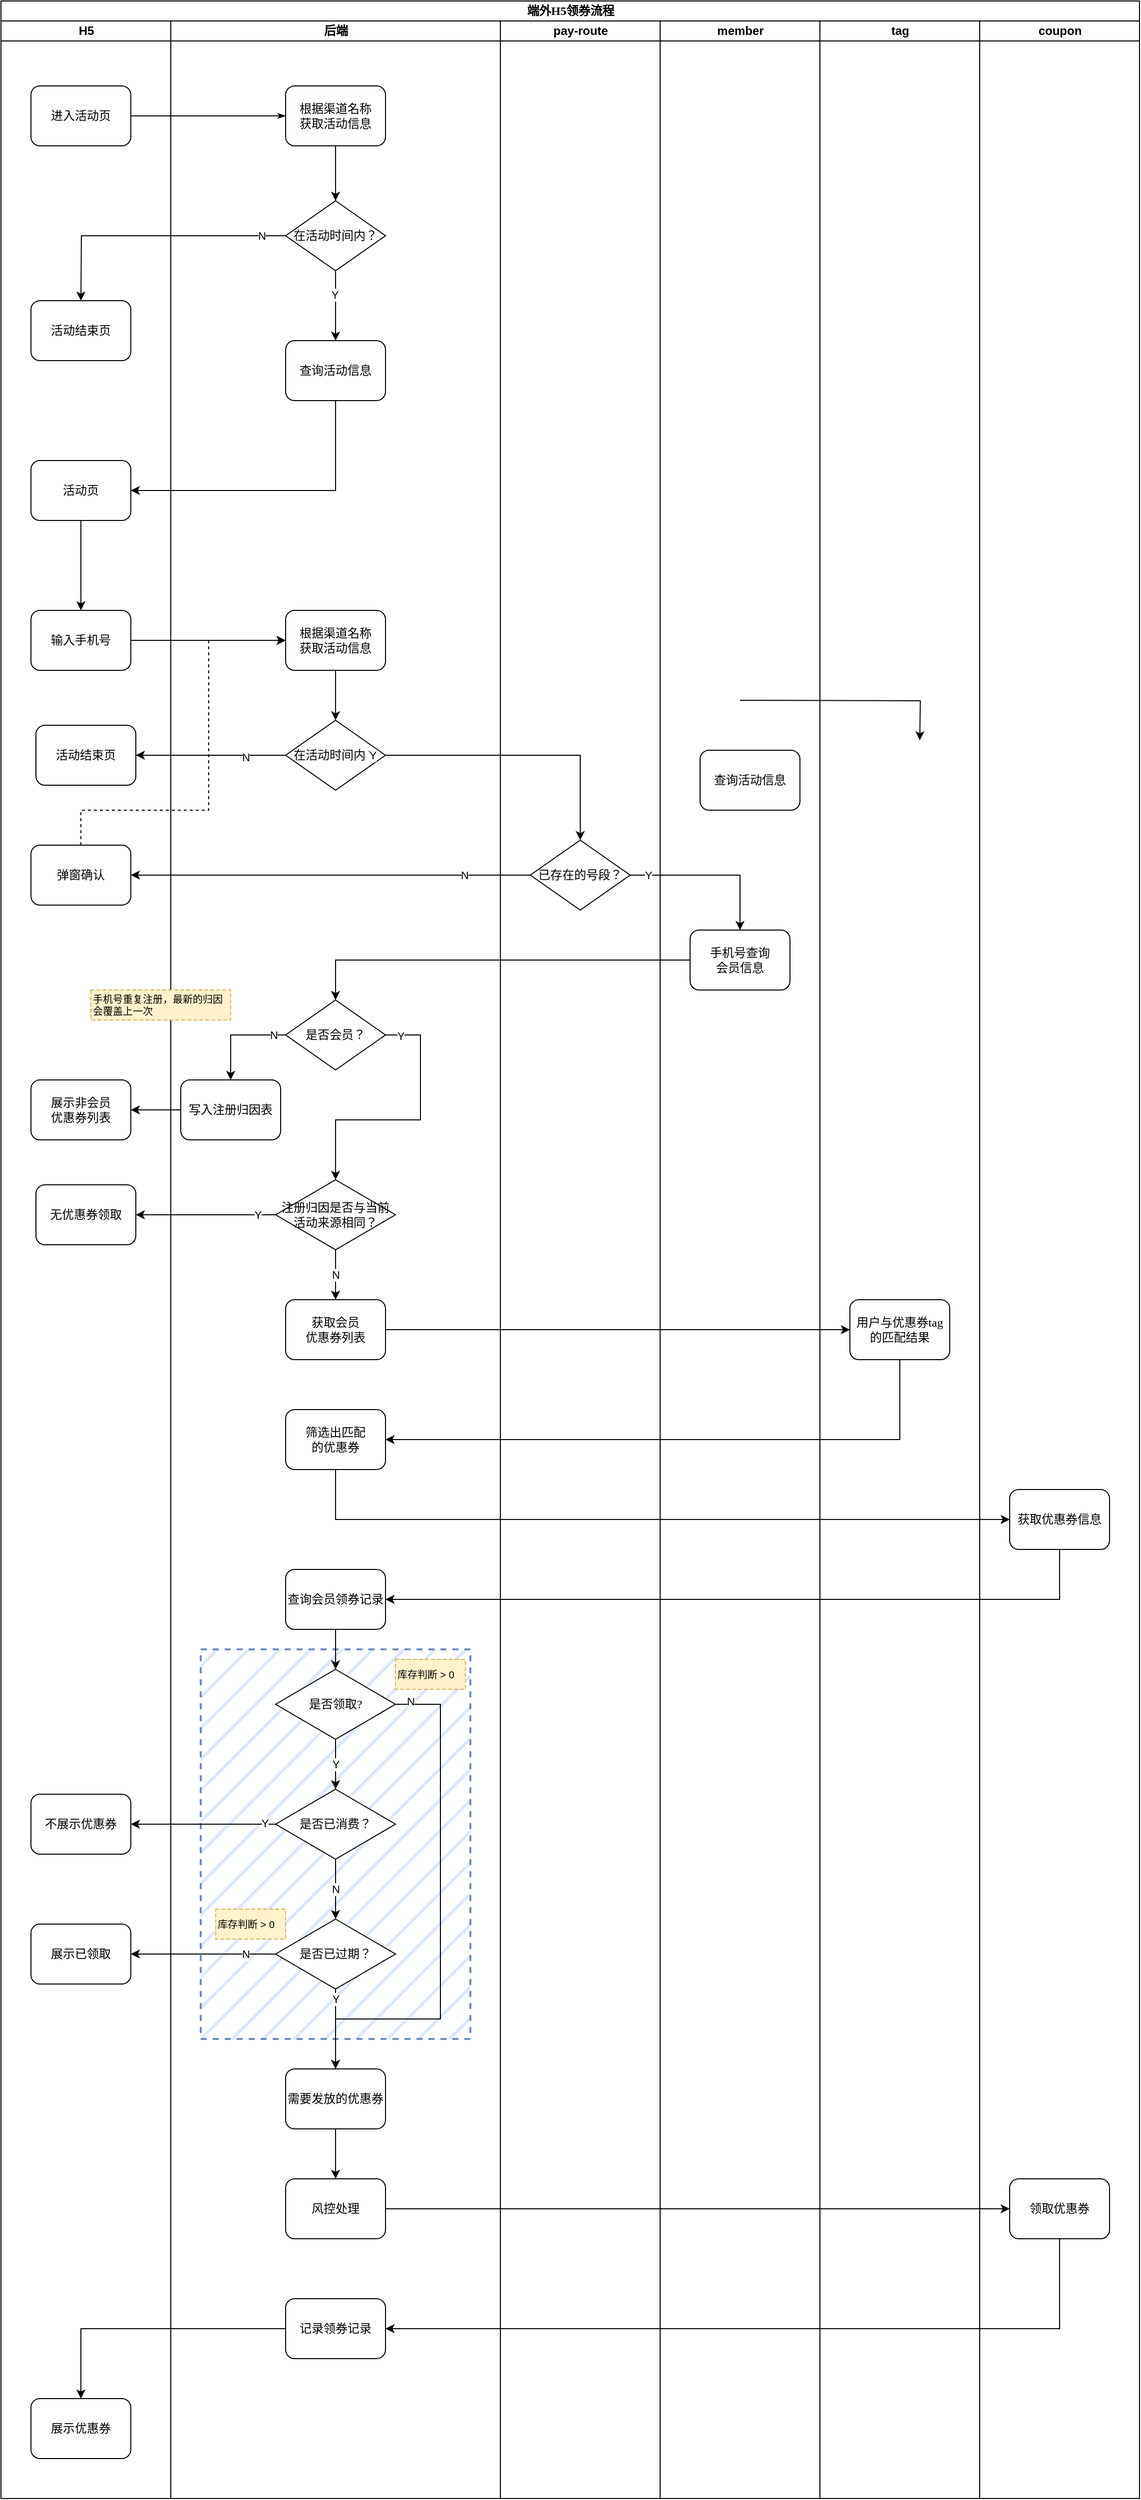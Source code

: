 <mxfile version="21.3.5" type="github">
  <diagram name="Page-1" id="74e2e168-ea6b-b213-b513-2b3c1d86103e">
    <mxGraphModel dx="1434" dy="789" grid="1" gridSize="10" guides="1" tooltips="1" connect="1" arrows="1" fold="1" page="1" pageScale="1" pageWidth="160000" pageHeight="160000" background="none" math="0" shadow="0">
      <root>
        <mxCell id="0" />
        <mxCell id="1" parent="0" />
        <mxCell id="77e6c97f196da883-1" value="端外H5领券流程" style="swimlane;html=1;childLayout=stackLayout;startSize=20;rounded=0;shadow=0;labelBackgroundColor=none;strokeWidth=1;fontFamily=Verdana;fontSize=12;align=center;" parent="1" vertex="1">
          <mxGeometry x="50" y="20" width="1140" height="2500" as="geometry" />
        </mxCell>
        <mxCell id="77e6c97f196da883-2" value="H5" style="swimlane;html=1;startSize=20;" parent="77e6c97f196da883-1" vertex="1">
          <mxGeometry y="20" width="170" height="2480" as="geometry" />
        </mxCell>
        <mxCell id="9SKa9nKK3dsIrpfNm831-12" value="进入活动页" style="rounded=1;whiteSpace=wrap;html=1;shadow=0;labelBackgroundColor=none;strokeWidth=1;fontFamily=Verdana;fontSize=12;align=center;" vertex="1" parent="77e6c97f196da883-2">
          <mxGeometry x="30" y="65" width="100" height="60" as="geometry" />
        </mxCell>
        <mxCell id="9SKa9nKK3dsIrpfNm831-13" value="活动结束页" style="rounded=1;whiteSpace=wrap;html=1;shadow=0;labelBackgroundColor=none;strokeWidth=1;fontFamily=Verdana;fontSize=12;align=center;" vertex="1" parent="77e6c97f196da883-2">
          <mxGeometry x="30" y="280" width="100" height="60" as="geometry" />
        </mxCell>
        <mxCell id="9SKa9nKK3dsIrpfNm831-17" value="输入手机号" style="rounded=1;whiteSpace=wrap;html=1;shadow=0;labelBackgroundColor=none;strokeWidth=1;fontFamily=Verdana;fontSize=12;align=center;" vertex="1" parent="77e6c97f196da883-2">
          <mxGeometry x="30" y="590" width="100" height="60" as="geometry" />
        </mxCell>
        <mxCell id="9SKa9nKK3dsIrpfNm831-30" value="弹窗确认" style="rounded=1;whiteSpace=wrap;html=1;shadow=0;labelBackgroundColor=none;strokeWidth=1;fontFamily=Verdana;fontSize=12;align=center;" vertex="1" parent="77e6c97f196da883-2">
          <mxGeometry x="30" y="825" width="100" height="60" as="geometry" />
        </mxCell>
        <mxCell id="9SKa9nKK3dsIrpfNm831-52" value="展示非会员&lt;br&gt;优惠券列表" style="rounded=1;whiteSpace=wrap;html=1;shadow=0;labelBackgroundColor=none;strokeWidth=1;fontFamily=Verdana;fontSize=12;align=center;" vertex="1" parent="77e6c97f196da883-2">
          <mxGeometry x="30" y="1060" width="100" height="60" as="geometry" />
        </mxCell>
        <mxCell id="9SKa9nKK3dsIrpfNm831-63" value="无优惠券领取" style="rounded=1;whiteSpace=wrap;html=1;shadow=0;labelBackgroundColor=none;strokeWidth=1;fontFamily=Verdana;fontSize=12;align=center;" vertex="1" parent="77e6c97f196da883-2">
          <mxGeometry x="35" y="1165" width="100" height="60" as="geometry" />
        </mxCell>
        <mxCell id="9SKa9nKK3dsIrpfNm831-161" value="不展示优惠券" style="rounded=1;whiteSpace=wrap;html=1;shadow=0;labelBackgroundColor=none;strokeWidth=1;fontFamily=Verdana;fontSize=12;align=center;" vertex="1" parent="77e6c97f196da883-2">
          <mxGeometry x="30" y="1775" width="100" height="60" as="geometry" />
        </mxCell>
        <mxCell id="9SKa9nKK3dsIrpfNm831-165" value="活动结束页" style="rounded=1;whiteSpace=wrap;html=1;shadow=0;labelBackgroundColor=none;strokeWidth=1;fontFamily=Verdana;fontSize=12;align=center;" vertex="1" parent="77e6c97f196da883-2">
          <mxGeometry x="35" y="705" width="100" height="60" as="geometry" />
        </mxCell>
        <mxCell id="9SKa9nKK3dsIrpfNm831-187" value="展示优惠券" style="rounded=1;whiteSpace=wrap;html=1;shadow=0;labelBackgroundColor=none;strokeWidth=1;fontFamily=Verdana;fontSize=12;align=center;" vertex="1" parent="77e6c97f196da883-2">
          <mxGeometry x="30" y="2380" width="100" height="60" as="geometry" />
        </mxCell>
        <mxCell id="9SKa9nKK3dsIrpfNm831-14" value="活动页" style="rounded=1;whiteSpace=wrap;html=1;shadow=0;labelBackgroundColor=none;strokeWidth=1;fontFamily=Verdana;fontSize=12;align=center;" vertex="1" parent="77e6c97f196da883-2">
          <mxGeometry x="30" y="440" width="100" height="60" as="geometry" />
        </mxCell>
        <mxCell id="9SKa9nKK3dsIrpfNm831-29" value="" style="edgeStyle=orthogonalEdgeStyle;rounded=0;orthogonalLoop=1;jettySize=auto;html=1;" edge="1" parent="77e6c97f196da883-2" source="9SKa9nKK3dsIrpfNm831-14" target="9SKa9nKK3dsIrpfNm831-17">
          <mxGeometry relative="1" as="geometry" />
        </mxCell>
        <mxCell id="9SKa9nKK3dsIrpfNm831-195" value="展示已领取" style="rounded=1;whiteSpace=wrap;html=1;shadow=0;labelBackgroundColor=none;strokeWidth=1;fontFamily=Verdana;fontSize=12;align=center;" vertex="1" parent="77e6c97f196da883-2">
          <mxGeometry x="30" y="1905" width="100" height="60" as="geometry" />
        </mxCell>
        <mxCell id="77e6c97f196da883-26" style="edgeStyle=orthogonalEdgeStyle;rounded=1;html=1;labelBackgroundColor=none;startArrow=none;startFill=0;startSize=5;endArrow=classicThin;endFill=1;endSize=5;jettySize=auto;orthogonalLoop=1;strokeWidth=1;fontFamily=Verdana;fontSize=8;exitX=1;exitY=0.5;exitDx=0;exitDy=0;" parent="77e6c97f196da883-1" source="9SKa9nKK3dsIrpfNm831-12" target="77e6c97f196da883-11" edge="1">
          <mxGeometry relative="1" as="geometry">
            <mxPoint x="120" y="115" as="sourcePoint" />
          </mxGeometry>
        </mxCell>
        <mxCell id="77e6c97f196da883-3" value="后端" style="swimlane;html=1;startSize=20;" parent="77e6c97f196da883-1" vertex="1">
          <mxGeometry x="170" y="20" width="330" height="2480" as="geometry" />
        </mxCell>
        <mxCell id="9SKa9nKK3dsIrpfNm831-163" value="" style="rounded=0;whiteSpace=wrap;html=1;dashed=1;fillStyle=hatch;arcSize=100;fillColor=#dae8fc;strokeColor=#6c8ebf;strokeWidth=2;" vertex="1" parent="77e6c97f196da883-3">
          <mxGeometry x="30" y="1630" width="270" height="390" as="geometry" />
        </mxCell>
        <mxCell id="9SKa9nKK3dsIrpfNm831-3" value="" style="edgeStyle=orthogonalEdgeStyle;rounded=0;orthogonalLoop=1;jettySize=auto;html=1;" edge="1" parent="77e6c97f196da883-3" source="77e6c97f196da883-11" target="9SKa9nKK3dsIrpfNm831-2">
          <mxGeometry relative="1" as="geometry" />
        </mxCell>
        <mxCell id="77e6c97f196da883-11" value="根据渠道名称&lt;br&gt;获取活动信息" style="rounded=1;whiteSpace=wrap;html=1;shadow=0;labelBackgroundColor=none;strokeWidth=1;fontFamily=Verdana;fontSize=12;align=center;" parent="77e6c97f196da883-3" vertex="1">
          <mxGeometry x="115" y="65" width="100" height="60" as="geometry" />
        </mxCell>
        <mxCell id="9SKa9nKK3dsIrpfNm831-2" value="在活动时间内？" style="rhombus;whiteSpace=wrap;html=1;rounded=0;shadow=0;labelBackgroundColor=none;strokeWidth=1;fontFamily=Verdana;fontSize=12;align=center;" vertex="1" parent="77e6c97f196da883-3">
          <mxGeometry x="115" y="180" width="100" height="70" as="geometry" />
        </mxCell>
        <mxCell id="9SKa9nKK3dsIrpfNm831-26" value="" style="edgeStyle=orthogonalEdgeStyle;rounded=0;orthogonalLoop=1;jettySize=auto;html=1;" edge="1" parent="77e6c97f196da883-3" source="9SKa9nKK3dsIrpfNm831-18" target="9SKa9nKK3dsIrpfNm831-19">
          <mxGeometry relative="1" as="geometry" />
        </mxCell>
        <mxCell id="9SKa9nKK3dsIrpfNm831-18" value="根据渠道名称&lt;br&gt;获取活动信息" style="rounded=1;whiteSpace=wrap;html=1;shadow=0;labelBackgroundColor=none;strokeWidth=1;fontFamily=Verdana;fontSize=12;align=center;" vertex="1" parent="77e6c97f196da883-3">
          <mxGeometry x="115" y="590" width="100" height="60" as="geometry" />
        </mxCell>
        <mxCell id="9SKa9nKK3dsIrpfNm831-19" value="在活动时间内？" style="rhombus;whiteSpace=wrap;html=1;rounded=0;shadow=0;labelBackgroundColor=none;strokeWidth=1;fontFamily=Verdana;fontSize=12;align=center;" vertex="1" parent="77e6c97f196da883-3">
          <mxGeometry x="115" y="700" width="100" height="70" as="geometry" />
        </mxCell>
        <mxCell id="9SKa9nKK3dsIrpfNm831-8" value="查询活动信息" style="rounded=1;whiteSpace=wrap;html=1;shadow=0;labelBackgroundColor=none;strokeWidth=1;fontFamily=Verdana;fontSize=12;align=center;" vertex="1" parent="77e6c97f196da883-3">
          <mxGeometry x="115" y="320" width="100" height="60" as="geometry" />
        </mxCell>
        <mxCell id="9SKa9nKK3dsIrpfNm831-16" style="edgeStyle=orthogonalEdgeStyle;rounded=0;orthogonalLoop=1;jettySize=auto;html=1;" edge="1" parent="77e6c97f196da883-3" source="9SKa9nKK3dsIrpfNm831-2" target="9SKa9nKK3dsIrpfNm831-8">
          <mxGeometry relative="1" as="geometry" />
        </mxCell>
        <mxCell id="9SKa9nKK3dsIrpfNm831-169" value="Y" style="edgeLabel;html=1;align=center;verticalAlign=middle;resizable=0;points=[];" vertex="1" connectable="0" parent="9SKa9nKK3dsIrpfNm831-16">
          <mxGeometry x="-0.314" y="-1" relative="1" as="geometry">
            <mxPoint as="offset" />
          </mxGeometry>
        </mxCell>
        <mxCell id="9SKa9nKK3dsIrpfNm831-51" style="edgeStyle=orthogonalEdgeStyle;rounded=0;orthogonalLoop=1;jettySize=auto;html=1;exitX=0;exitY=0.5;exitDx=0;exitDy=0;" edge="1" parent="77e6c97f196da883-3" source="9SKa9nKK3dsIrpfNm831-48" target="9SKa9nKK3dsIrpfNm831-50">
          <mxGeometry relative="1" as="geometry" />
        </mxCell>
        <mxCell id="9SKa9nKK3dsIrpfNm831-54" value="N" style="edgeLabel;html=1;align=center;verticalAlign=middle;resizable=0;points=[];" vertex="1" connectable="0" parent="9SKa9nKK3dsIrpfNm831-51">
          <mxGeometry x="-0.751" relative="1" as="geometry">
            <mxPoint as="offset" />
          </mxGeometry>
        </mxCell>
        <mxCell id="9SKa9nKK3dsIrpfNm831-61" style="edgeStyle=orthogonalEdgeStyle;rounded=0;orthogonalLoop=1;jettySize=auto;html=1;exitX=1;exitY=0.5;exitDx=0;exitDy=0;" edge="1" parent="77e6c97f196da883-3" source="9SKa9nKK3dsIrpfNm831-48" target="9SKa9nKK3dsIrpfNm831-60">
          <mxGeometry relative="1" as="geometry">
            <Array as="points">
              <mxPoint x="250" y="1015" />
              <mxPoint x="250" y="1100" />
              <mxPoint x="165" y="1100" />
            </Array>
          </mxGeometry>
        </mxCell>
        <mxCell id="9SKa9nKK3dsIrpfNm831-72" value="Y" style="edgeLabel;html=1;align=center;verticalAlign=middle;resizable=0;points=[];" vertex="1" connectable="0" parent="9SKa9nKK3dsIrpfNm831-61">
          <mxGeometry x="-0.89" y="-1" relative="1" as="geometry">
            <mxPoint as="offset" />
          </mxGeometry>
        </mxCell>
        <mxCell id="9SKa9nKK3dsIrpfNm831-48" value="是否会员？" style="rhombus;whiteSpace=wrap;html=1;rounded=0;shadow=0;labelBackgroundColor=none;strokeWidth=1;fontFamily=Verdana;fontSize=12;align=center;" vertex="1" parent="77e6c97f196da883-3">
          <mxGeometry x="115" y="980" width="100" height="70" as="geometry" />
        </mxCell>
        <mxCell id="9SKa9nKK3dsIrpfNm831-50" value="写入注册归因表" style="rounded=1;whiteSpace=wrap;html=1;shadow=0;labelBackgroundColor=none;strokeWidth=1;fontFamily=Verdana;fontSize=12;align=center;" vertex="1" parent="77e6c97f196da883-3">
          <mxGeometry x="10" y="1060" width="100" height="60" as="geometry" />
        </mxCell>
        <mxCell id="9SKa9nKK3dsIrpfNm831-58" value="手机号重复注册，最新的归因&lt;br style=&quot;font-size: 10px;&quot;&gt;会覆盖上一次" style="shape=partialRectangle;html=1;top=1;align=left;dashed=1;fontSize=10;fillColor=#fff2cc;strokeColor=#d6b656;" vertex="1" parent="77e6c97f196da883-3">
          <mxGeometry x="-80" y="970" width="140" height="30" as="geometry" />
        </mxCell>
        <mxCell id="9SKa9nKK3dsIrpfNm831-67" value="N" style="edgeStyle=orthogonalEdgeStyle;rounded=0;orthogonalLoop=1;jettySize=auto;html=1;" edge="1" parent="77e6c97f196da883-3" source="9SKa9nKK3dsIrpfNm831-60" target="9SKa9nKK3dsIrpfNm831-66">
          <mxGeometry relative="1" as="geometry" />
        </mxCell>
        <mxCell id="9SKa9nKK3dsIrpfNm831-60" value="注册归因是否与当前活动来源相同？" style="rhombus;whiteSpace=wrap;html=1;rounded=0;shadow=0;labelBackgroundColor=none;strokeWidth=1;fontFamily=Verdana;fontSize=12;align=center;" vertex="1" parent="77e6c97f196da883-3">
          <mxGeometry x="105" y="1160" width="120" height="70" as="geometry" />
        </mxCell>
        <mxCell id="9SKa9nKK3dsIrpfNm831-66" value="获取会员&lt;br&gt;优惠券列表" style="rounded=1;whiteSpace=wrap;html=1;shadow=0;labelBackgroundColor=none;strokeWidth=1;fontFamily=Verdana;fontSize=12;align=center;" vertex="1" parent="77e6c97f196da883-3">
          <mxGeometry x="115" y="1280" width="100" height="60" as="geometry" />
        </mxCell>
        <mxCell id="9SKa9nKK3dsIrpfNm831-71" value="筛选出匹配&lt;br&gt;的优惠券" style="rounded=1;whiteSpace=wrap;html=1;shadow=0;labelBackgroundColor=none;strokeWidth=1;fontFamily=Verdana;fontSize=12;align=center;" vertex="1" parent="77e6c97f196da883-3">
          <mxGeometry x="115" y="1390" width="100" height="60" as="geometry" />
        </mxCell>
        <mxCell id="9SKa9nKK3dsIrpfNm831-134" value="查询会员领券记录" style="rounded=1;whiteSpace=wrap;html=1;shadow=0;labelBackgroundColor=none;strokeWidth=1;fontFamily=Verdana;fontSize=12;align=center;" vertex="1" parent="77e6c97f196da883-3">
          <mxGeometry x="115" y="1550" width="100" height="60" as="geometry" />
        </mxCell>
        <mxCell id="9SKa9nKK3dsIrpfNm831-140" value="" style="edgeStyle=orthogonalEdgeStyle;rounded=0;orthogonalLoop=1;jettySize=auto;html=1;" edge="1" parent="77e6c97f196da883-3" source="9SKa9nKK3dsIrpfNm831-134" target="9SKa9nKK3dsIrpfNm831-138">
          <mxGeometry relative="1" as="geometry">
            <mxPoint x="165" y="1740" as="sourcePoint" />
          </mxGeometry>
        </mxCell>
        <mxCell id="9SKa9nKK3dsIrpfNm831-147" value="Y" style="edgeStyle=orthogonalEdgeStyle;rounded=0;orthogonalLoop=1;jettySize=auto;html=1;" edge="1" parent="77e6c97f196da883-3" source="9SKa9nKK3dsIrpfNm831-138" target="9SKa9nKK3dsIrpfNm831-146">
          <mxGeometry relative="1" as="geometry" />
        </mxCell>
        <mxCell id="9SKa9nKK3dsIrpfNm831-138" value="是否领取?" style="rhombus;whiteSpace=wrap;html=1;rounded=0;shadow=0;labelBackgroundColor=none;strokeWidth=1;fontFamily=Verdana;fontSize=12;align=center;" vertex="1" parent="77e6c97f196da883-3">
          <mxGeometry x="105" y="1650" width="120" height="70" as="geometry" />
        </mxCell>
        <mxCell id="9SKa9nKK3dsIrpfNm831-153" value="N" style="edgeStyle=orthogonalEdgeStyle;rounded=0;orthogonalLoop=1;jettySize=auto;html=1;" edge="1" parent="77e6c97f196da883-3" source="9SKa9nKK3dsIrpfNm831-146" target="9SKa9nKK3dsIrpfNm831-152">
          <mxGeometry relative="1" as="geometry" />
        </mxCell>
        <mxCell id="9SKa9nKK3dsIrpfNm831-146" value="是否已消费？" style="rhombus;whiteSpace=wrap;html=1;rounded=0;shadow=0;labelBackgroundColor=none;strokeWidth=1;fontFamily=Verdana;fontSize=12;align=center;" vertex="1" parent="77e6c97f196da883-3">
          <mxGeometry x="105" y="1770" width="120" height="70" as="geometry" />
        </mxCell>
        <mxCell id="9SKa9nKK3dsIrpfNm831-152" value="是否已过期？" style="rhombus;whiteSpace=wrap;html=1;rounded=0;shadow=0;labelBackgroundColor=none;strokeWidth=1;fontFamily=Verdana;fontSize=12;align=center;" vertex="1" parent="77e6c97f196da883-3">
          <mxGeometry x="105" y="1900" width="120" height="70" as="geometry" />
        </mxCell>
        <mxCell id="9SKa9nKK3dsIrpfNm831-182" value="" style="edgeStyle=orthogonalEdgeStyle;rounded=0;orthogonalLoop=1;jettySize=auto;html=1;" edge="1" parent="77e6c97f196da883-3" source="9SKa9nKK3dsIrpfNm831-148" target="9SKa9nKK3dsIrpfNm831-181">
          <mxGeometry relative="1" as="geometry" />
        </mxCell>
        <mxCell id="9SKa9nKK3dsIrpfNm831-148" value="需要发放的优惠券" style="rounded=1;whiteSpace=wrap;html=1;shadow=0;labelBackgroundColor=none;strokeWidth=1;fontFamily=Verdana;fontSize=12;align=center;" vertex="1" parent="77e6c97f196da883-3">
          <mxGeometry x="115" y="2050" width="100" height="60" as="geometry" />
        </mxCell>
        <mxCell id="9SKa9nKK3dsIrpfNm831-142" style="edgeStyle=orthogonalEdgeStyle;rounded=0;orthogonalLoop=1;jettySize=auto;html=1;entryX=0.5;entryY=0;entryDx=0;entryDy=0;" edge="1" parent="77e6c97f196da883-3" source="9SKa9nKK3dsIrpfNm831-138" target="9SKa9nKK3dsIrpfNm831-148">
          <mxGeometry relative="1" as="geometry">
            <mxPoint x="165" y="2200" as="targetPoint" />
            <Array as="points">
              <mxPoint x="270" y="1685" />
              <mxPoint x="270" y="2000" />
              <mxPoint x="165" y="2000" />
            </Array>
          </mxGeometry>
        </mxCell>
        <mxCell id="9SKa9nKK3dsIrpfNm831-145" value="N" style="edgeLabel;html=1;align=center;verticalAlign=middle;resizable=0;points=[];" vertex="1" connectable="0" parent="9SKa9nKK3dsIrpfNm831-142">
          <mxGeometry x="-0.614" y="3" relative="1" as="geometry">
            <mxPoint x="-33" y="-58" as="offset" />
          </mxGeometry>
        </mxCell>
        <mxCell id="9SKa9nKK3dsIrpfNm831-178" style="edgeStyle=orthogonalEdgeStyle;rounded=0;orthogonalLoop=1;jettySize=auto;html=1;" edge="1" parent="77e6c97f196da883-3" source="9SKa9nKK3dsIrpfNm831-152" target="9SKa9nKK3dsIrpfNm831-148">
          <mxGeometry relative="1" as="geometry" />
        </mxCell>
        <mxCell id="9SKa9nKK3dsIrpfNm831-179" value="Y" style="edgeLabel;html=1;align=center;verticalAlign=middle;resizable=0;points=[];" vertex="1" connectable="0" parent="9SKa9nKK3dsIrpfNm831-178">
          <mxGeometry x="-0.773" y="2" relative="1" as="geometry">
            <mxPoint x="-2" y="1" as="offset" />
          </mxGeometry>
        </mxCell>
        <mxCell id="9SKa9nKK3dsIrpfNm831-181" value="风控处理" style="rounded=1;whiteSpace=wrap;html=1;shadow=0;labelBackgroundColor=none;strokeWidth=1;fontFamily=Verdana;fontSize=12;align=center;" vertex="1" parent="77e6c97f196da883-3">
          <mxGeometry x="115" y="2160" width="100" height="60" as="geometry" />
        </mxCell>
        <mxCell id="9SKa9nKK3dsIrpfNm831-185" value="记录领券记录" style="rounded=1;whiteSpace=wrap;html=1;shadow=0;labelBackgroundColor=none;strokeWidth=1;fontFamily=Verdana;fontSize=12;align=center;" vertex="1" parent="77e6c97f196da883-3">
          <mxGeometry x="115" y="2280" width="100" height="60" as="geometry" />
        </mxCell>
        <mxCell id="9SKa9nKK3dsIrpfNm831-144" value="库存判断 &amp;gt; 0" style="shape=partialRectangle;html=1;top=1;align=left;dashed=1;fontSize=10;fillColor=#fff2cc;strokeColor=#d6b656;" vertex="1" parent="77e6c97f196da883-3">
          <mxGeometry x="225" y="1640" width="70" height="30" as="geometry" />
        </mxCell>
        <mxCell id="9SKa9nKK3dsIrpfNm831-159" value="库存判断 &amp;gt; 0" style="shape=partialRectangle;html=1;top=1;align=left;dashed=1;fontSize=10;fillColor=#fff2cc;strokeColor=#d6b656;" vertex="1" parent="77e6c97f196da883-3">
          <mxGeometry x="45" y="1890" width="70" height="30" as="geometry" />
        </mxCell>
        <mxCell id="77e6c97f196da883-4" value="pay-route" style="swimlane;html=1;startSize=20;" parent="77e6c97f196da883-1" vertex="1">
          <mxGeometry x="500" y="20" width="160" height="2480" as="geometry" />
        </mxCell>
        <mxCell id="9SKa9nKK3dsIrpfNm831-24" value="已存在的号段？" style="rhombus;whiteSpace=wrap;html=1;rounded=0;shadow=0;labelBackgroundColor=none;strokeWidth=1;fontFamily=Verdana;fontSize=12;align=center;" vertex="1" parent="77e6c97f196da883-4">
          <mxGeometry x="30" y="820" width="100" height="70" as="geometry" />
        </mxCell>
        <mxCell id="77e6c97f196da883-5" value="member" style="swimlane;html=1;startSize=20;" parent="77e6c97f196da883-1" vertex="1">
          <mxGeometry x="660" y="20" width="160" height="2480" as="geometry" />
        </mxCell>
        <mxCell id="9SKa9nKK3dsIrpfNm831-46" value="手机号查询&lt;br&gt;会员信息" style="rounded=1;whiteSpace=wrap;html=1;shadow=0;labelBackgroundColor=none;strokeWidth=1;fontFamily=Verdana;fontSize=12;align=center;" vertex="1" parent="77e6c97f196da883-5">
          <mxGeometry x="30" y="910" width="100" height="60" as="geometry" />
        </mxCell>
        <mxCell id="9SKa9nKK3dsIrpfNm831-28" style="edgeStyle=orthogonalEdgeStyle;rounded=0;orthogonalLoop=1;jettySize=auto;html=1;" edge="1" parent="77e6c97f196da883-5">
          <mxGeometry relative="1" as="geometry">
            <mxPoint x="80" y="680" as="sourcePoint" />
            <mxPoint x="260" y="720" as="targetPoint" />
          </mxGeometry>
        </mxCell>
        <mxCell id="9SKa9nKK3dsIrpfNm831-22" value="查询活动信息" style="rounded=1;whiteSpace=wrap;html=1;shadow=0;labelBackgroundColor=none;strokeWidth=1;fontFamily=Verdana;fontSize=12;align=center;" vertex="1" parent="77e6c97f196da883-5">
          <mxGeometry x="40" y="730" width="100" height="60" as="geometry" />
        </mxCell>
        <mxCell id="9SKa9nKK3dsIrpfNm831-5" style="edgeStyle=orthogonalEdgeStyle;rounded=0;orthogonalLoop=1;jettySize=auto;html=1;" edge="1" parent="77e6c97f196da883-1" source="9SKa9nKK3dsIrpfNm831-2">
          <mxGeometry relative="1" as="geometry">
            <mxPoint x="80" y="300" as="targetPoint" />
          </mxGeometry>
        </mxCell>
        <mxCell id="9SKa9nKK3dsIrpfNm831-9" value="N" style="edgeLabel;html=1;align=center;verticalAlign=middle;resizable=0;points=[];" vertex="1" connectable="0" parent="9SKa9nKK3dsIrpfNm831-5">
          <mxGeometry x="-0.877" y="-1" relative="1" as="geometry">
            <mxPoint x="-8" y="1" as="offset" />
          </mxGeometry>
        </mxCell>
        <mxCell id="9SKa9nKK3dsIrpfNm831-25" value="" style="edgeStyle=orthogonalEdgeStyle;rounded=0;orthogonalLoop=1;jettySize=auto;html=1;" edge="1" parent="77e6c97f196da883-1" source="9SKa9nKK3dsIrpfNm831-17" target="9SKa9nKK3dsIrpfNm831-18">
          <mxGeometry relative="1" as="geometry" />
        </mxCell>
        <mxCell id="9SKa9nKK3dsIrpfNm831-31" style="edgeStyle=orthogonalEdgeStyle;rounded=0;orthogonalLoop=1;jettySize=auto;html=1;entryX=1;entryY=0.5;entryDx=0;entryDy=0;" edge="1" parent="77e6c97f196da883-1" source="9SKa9nKK3dsIrpfNm831-24" target="9SKa9nKK3dsIrpfNm831-30">
          <mxGeometry relative="1" as="geometry" />
        </mxCell>
        <mxCell id="9SKa9nKK3dsIrpfNm831-32" value="N" style="edgeLabel;html=1;align=center;verticalAlign=middle;resizable=0;points=[];" vertex="1" connectable="0" parent="9SKa9nKK3dsIrpfNm831-31">
          <mxGeometry x="-0.482" y="3" relative="1" as="geometry">
            <mxPoint x="37" y="-3" as="offset" />
          </mxGeometry>
        </mxCell>
        <mxCell id="9SKa9nKK3dsIrpfNm831-47" style="edgeStyle=orthogonalEdgeStyle;rounded=0;orthogonalLoop=1;jettySize=auto;html=1;" edge="1" parent="77e6c97f196da883-1" source="9SKa9nKK3dsIrpfNm831-24" target="9SKa9nKK3dsIrpfNm831-46">
          <mxGeometry relative="1" as="geometry" />
        </mxCell>
        <mxCell id="9SKa9nKK3dsIrpfNm831-170" value="Y" style="edgeLabel;html=1;align=center;verticalAlign=middle;resizable=0;points=[];" vertex="1" connectable="0" parent="9SKa9nKK3dsIrpfNm831-47">
          <mxGeometry x="-0.784" relative="1" as="geometry">
            <mxPoint as="offset" />
          </mxGeometry>
        </mxCell>
        <mxCell id="9SKa9nKK3dsIrpfNm831-49" style="edgeStyle=orthogonalEdgeStyle;rounded=0;orthogonalLoop=1;jettySize=auto;html=1;entryX=0.5;entryY=0;entryDx=0;entryDy=0;" edge="1" parent="77e6c97f196da883-1" source="9SKa9nKK3dsIrpfNm831-46" target="9SKa9nKK3dsIrpfNm831-48">
          <mxGeometry relative="1" as="geometry" />
        </mxCell>
        <mxCell id="77e6c97f196da883-7" value="tag" style="swimlane;html=1;startSize=20;" parent="77e6c97f196da883-1" vertex="1">
          <mxGeometry x="820" y="20" width="160" height="2480" as="geometry" />
        </mxCell>
        <mxCell id="9SKa9nKK3dsIrpfNm831-70" value="用户与优惠券tag的匹配结果" style="rounded=1;whiteSpace=wrap;html=1;shadow=0;labelBackgroundColor=none;strokeWidth=1;fontFamily=Verdana;fontSize=12;align=center;" vertex="1" parent="77e6c97f196da883-7">
          <mxGeometry x="30" y="1280" width="100" height="60" as="geometry" />
        </mxCell>
        <mxCell id="9SKa9nKK3dsIrpfNm831-53" value="" style="edgeStyle=orthogonalEdgeStyle;rounded=0;orthogonalLoop=1;jettySize=auto;html=1;" edge="1" parent="77e6c97f196da883-1" source="9SKa9nKK3dsIrpfNm831-50" target="9SKa9nKK3dsIrpfNm831-52">
          <mxGeometry relative="1" as="geometry" />
        </mxCell>
        <mxCell id="9SKa9nKK3dsIrpfNm831-64" style="edgeStyle=orthogonalEdgeStyle;rounded=0;orthogonalLoop=1;jettySize=auto;html=1;entryX=1;entryY=0.5;entryDx=0;entryDy=0;" edge="1" parent="77e6c97f196da883-1" source="9SKa9nKK3dsIrpfNm831-60" target="9SKa9nKK3dsIrpfNm831-63">
          <mxGeometry relative="1" as="geometry" />
        </mxCell>
        <mxCell id="9SKa9nKK3dsIrpfNm831-65" value="Y" style="edgeLabel;html=1;align=center;verticalAlign=middle;resizable=0;points=[];" vertex="1" connectable="0" parent="9SKa9nKK3dsIrpfNm831-64">
          <mxGeometry x="-0.746" relative="1" as="geometry">
            <mxPoint as="offset" />
          </mxGeometry>
        </mxCell>
        <mxCell id="9SKa9nKK3dsIrpfNm831-69" value="" style="edgeStyle=orthogonalEdgeStyle;rounded=0;orthogonalLoop=1;jettySize=auto;html=1;" edge="1" parent="77e6c97f196da883-1" source="9SKa9nKK3dsIrpfNm831-66" target="9SKa9nKK3dsIrpfNm831-70">
          <mxGeometry relative="1" as="geometry">
            <mxPoint x="470" y="1580" as="targetPoint" />
          </mxGeometry>
        </mxCell>
        <mxCell id="9SKa9nKK3dsIrpfNm831-73" style="edgeStyle=orthogonalEdgeStyle;rounded=0;orthogonalLoop=1;jettySize=auto;html=1;entryX=1;entryY=0.5;entryDx=0;entryDy=0;" edge="1" parent="77e6c97f196da883-1" source="9SKa9nKK3dsIrpfNm831-70" target="9SKa9nKK3dsIrpfNm831-71">
          <mxGeometry relative="1" as="geometry">
            <Array as="points">
              <mxPoint x="900" y="1440" />
            </Array>
          </mxGeometry>
        </mxCell>
        <mxCell id="9SKa9nKK3dsIrpfNm831-74" value="coupon" style="swimlane;html=1;startSize=20;" vertex="1" parent="77e6c97f196da883-1">
          <mxGeometry x="980" y="20" width="160" height="2480" as="geometry" />
        </mxCell>
        <mxCell id="9SKa9nKK3dsIrpfNm831-75" value="获取优惠券信息" style="rounded=1;whiteSpace=wrap;html=1;shadow=0;labelBackgroundColor=none;strokeWidth=1;fontFamily=Verdana;fontSize=12;align=center;" vertex="1" parent="9SKa9nKK3dsIrpfNm831-74">
          <mxGeometry x="30" y="1470" width="100" height="60" as="geometry" />
        </mxCell>
        <mxCell id="9SKa9nKK3dsIrpfNm831-183" value="领取优惠券" style="rounded=1;whiteSpace=wrap;html=1;shadow=0;labelBackgroundColor=none;strokeWidth=1;fontFamily=Verdana;fontSize=12;align=center;" vertex="1" parent="9SKa9nKK3dsIrpfNm831-74">
          <mxGeometry x="30" y="2160" width="100" height="60" as="geometry" />
        </mxCell>
        <mxCell id="9SKa9nKK3dsIrpfNm831-77" style="edgeStyle=orthogonalEdgeStyle;rounded=0;orthogonalLoop=1;jettySize=auto;html=1;exitX=0.5;exitY=1;exitDx=0;exitDy=0;entryX=0;entryY=0.5;entryDx=0;entryDy=0;" edge="1" parent="77e6c97f196da883-1" source="9SKa9nKK3dsIrpfNm831-71" target="9SKa9nKK3dsIrpfNm831-75">
          <mxGeometry relative="1" as="geometry">
            <Array as="points">
              <mxPoint x="335" y="1520" />
            </Array>
          </mxGeometry>
        </mxCell>
        <mxCell id="9SKa9nKK3dsIrpfNm831-137" style="edgeStyle=orthogonalEdgeStyle;rounded=0;orthogonalLoop=1;jettySize=auto;html=1;entryX=1;entryY=0.5;entryDx=0;entryDy=0;exitX=0.5;exitY=1;exitDx=0;exitDy=0;" edge="1" parent="77e6c97f196da883-1" source="9SKa9nKK3dsIrpfNm831-75" target="9SKa9nKK3dsIrpfNm831-134">
          <mxGeometry relative="1" as="geometry" />
        </mxCell>
        <mxCell id="9SKa9nKK3dsIrpfNm831-166" style="edgeStyle=orthogonalEdgeStyle;rounded=0;orthogonalLoop=1;jettySize=auto;html=1;" edge="1" parent="77e6c97f196da883-1" source="9SKa9nKK3dsIrpfNm831-19" target="9SKa9nKK3dsIrpfNm831-165">
          <mxGeometry relative="1" as="geometry" />
        </mxCell>
        <mxCell id="9SKa9nKK3dsIrpfNm831-167" value="N" style="edgeLabel;html=1;align=center;verticalAlign=middle;resizable=0;points=[];" vertex="1" connectable="0" parent="9SKa9nKK3dsIrpfNm831-166">
          <mxGeometry x="-0.467" y="2" relative="1" as="geometry">
            <mxPoint as="offset" />
          </mxGeometry>
        </mxCell>
        <mxCell id="9SKa9nKK3dsIrpfNm831-171" style="edgeStyle=orthogonalEdgeStyle;rounded=0;orthogonalLoop=1;jettySize=auto;html=1;entryX=0;entryY=0.5;entryDx=0;entryDy=0;dashed=1;" edge="1" parent="77e6c97f196da883-1" source="9SKa9nKK3dsIrpfNm831-30" target="9SKa9nKK3dsIrpfNm831-18">
          <mxGeometry relative="1" as="geometry">
            <Array as="points">
              <mxPoint x="80" y="810" />
              <mxPoint x="208" y="810" />
              <mxPoint x="208" y="640" />
            </Array>
          </mxGeometry>
        </mxCell>
        <mxCell id="9SKa9nKK3dsIrpfNm831-175" style="edgeStyle=orthogonalEdgeStyle;rounded=0;orthogonalLoop=1;jettySize=auto;html=1;exitX=0;exitY=0.5;exitDx=0;exitDy=0;entryX=1;entryY=0.5;entryDx=0;entryDy=0;" edge="1" parent="77e6c97f196da883-1" source="9SKa9nKK3dsIrpfNm831-152" target="9SKa9nKK3dsIrpfNm831-195">
          <mxGeometry relative="1" as="geometry">
            <mxPoint x="150" y="1955" as="targetPoint" />
            <Array as="points" />
          </mxGeometry>
        </mxCell>
        <mxCell id="9SKa9nKK3dsIrpfNm831-176" value="N" style="edgeLabel;html=1;align=center;verticalAlign=middle;resizable=0;points=[];" vertex="1" connectable="0" parent="9SKa9nKK3dsIrpfNm831-175">
          <mxGeometry x="-0.879" y="1" relative="1" as="geometry">
            <mxPoint x="-21" y="-1" as="offset" />
          </mxGeometry>
        </mxCell>
        <mxCell id="9SKa9nKK3dsIrpfNm831-184" style="edgeStyle=orthogonalEdgeStyle;rounded=0;orthogonalLoop=1;jettySize=auto;html=1;" edge="1" parent="77e6c97f196da883-1" source="9SKa9nKK3dsIrpfNm831-181" target="9SKa9nKK3dsIrpfNm831-183">
          <mxGeometry relative="1" as="geometry" />
        </mxCell>
        <mxCell id="9SKa9nKK3dsIrpfNm831-186" style="edgeStyle=orthogonalEdgeStyle;rounded=0;orthogonalLoop=1;jettySize=auto;html=1;" edge="1" parent="77e6c97f196da883-1" source="9SKa9nKK3dsIrpfNm831-183" target="9SKa9nKK3dsIrpfNm831-185">
          <mxGeometry relative="1" as="geometry">
            <Array as="points">
              <mxPoint x="1060" y="2330" />
            </Array>
          </mxGeometry>
        </mxCell>
        <mxCell id="9SKa9nKK3dsIrpfNm831-188" style="edgeStyle=orthogonalEdgeStyle;rounded=0;orthogonalLoop=1;jettySize=auto;html=1;" edge="1" parent="77e6c97f196da883-1" source="9SKa9nKK3dsIrpfNm831-185" target="9SKa9nKK3dsIrpfNm831-187">
          <mxGeometry relative="1" as="geometry" />
        </mxCell>
        <mxCell id="9SKa9nKK3dsIrpfNm831-164" style="edgeStyle=orthogonalEdgeStyle;rounded=0;orthogonalLoop=1;jettySize=auto;html=1;entryX=1;entryY=0.5;entryDx=0;entryDy=0;" edge="1" parent="77e6c97f196da883-1" source="9SKa9nKK3dsIrpfNm831-8" target="9SKa9nKK3dsIrpfNm831-14">
          <mxGeometry relative="1" as="geometry">
            <Array as="points">
              <mxPoint x="335" y="490" />
            </Array>
          </mxGeometry>
        </mxCell>
        <mxCell id="9SKa9nKK3dsIrpfNm831-27" value="" style="edgeStyle=orthogonalEdgeStyle;rounded=0;orthogonalLoop=1;jettySize=auto;html=1;" edge="1" parent="77e6c97f196da883-1" source="9SKa9nKK3dsIrpfNm831-19" target="9SKa9nKK3dsIrpfNm831-24">
          <mxGeometry relative="1" as="geometry">
            <mxPoint x="335" y="840" as="targetPoint" />
          </mxGeometry>
        </mxCell>
        <mxCell id="9SKa9nKK3dsIrpfNm831-168" value="Y" style="edgeLabel;html=1;align=center;verticalAlign=middle;resizable=0;points=[];" vertex="1" connectable="0" parent="9SKa9nKK3dsIrpfNm831-27">
          <mxGeometry x="-0.233" y="1" relative="1" as="geometry">
            <mxPoint x="-121" y="1" as="offset" />
          </mxGeometry>
        </mxCell>
        <mxCell id="9SKa9nKK3dsIrpfNm831-193" style="edgeStyle=orthogonalEdgeStyle;rounded=0;orthogonalLoop=1;jettySize=auto;html=1;entryX=1;entryY=0.5;entryDx=0;entryDy=0;" edge="1" parent="77e6c97f196da883-1" source="9SKa9nKK3dsIrpfNm831-146" target="9SKa9nKK3dsIrpfNm831-161">
          <mxGeometry relative="1" as="geometry" />
        </mxCell>
        <mxCell id="9SKa9nKK3dsIrpfNm831-194" value="Y" style="edgeLabel;html=1;align=center;verticalAlign=middle;resizable=0;points=[];" vertex="1" connectable="0" parent="9SKa9nKK3dsIrpfNm831-193">
          <mxGeometry x="-0.844" y="-1" relative="1" as="geometry">
            <mxPoint as="offset" />
          </mxGeometry>
        </mxCell>
      </root>
    </mxGraphModel>
  </diagram>
</mxfile>
